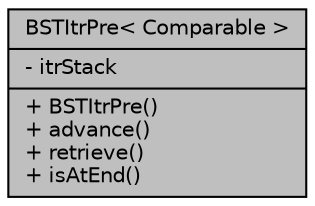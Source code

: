 digraph "BSTItrPre&lt; Comparable &gt;"
{
 // LATEX_PDF_SIZE
  edge [fontname="Helvetica",fontsize="10",labelfontname="Helvetica",labelfontsize="10"];
  node [fontname="Helvetica",fontsize="10",shape=record];
  Node1 [label="{BSTItrPre\< Comparable \>\n|- itrStack\l|+ BSTItrPre()\l+ advance()\l+ retrieve()\l+ isAtEnd()\l}",height=0.2,width=0.4,color="black", fillcolor="grey75", style="filled", fontcolor="black",tooltip=" "];
}
